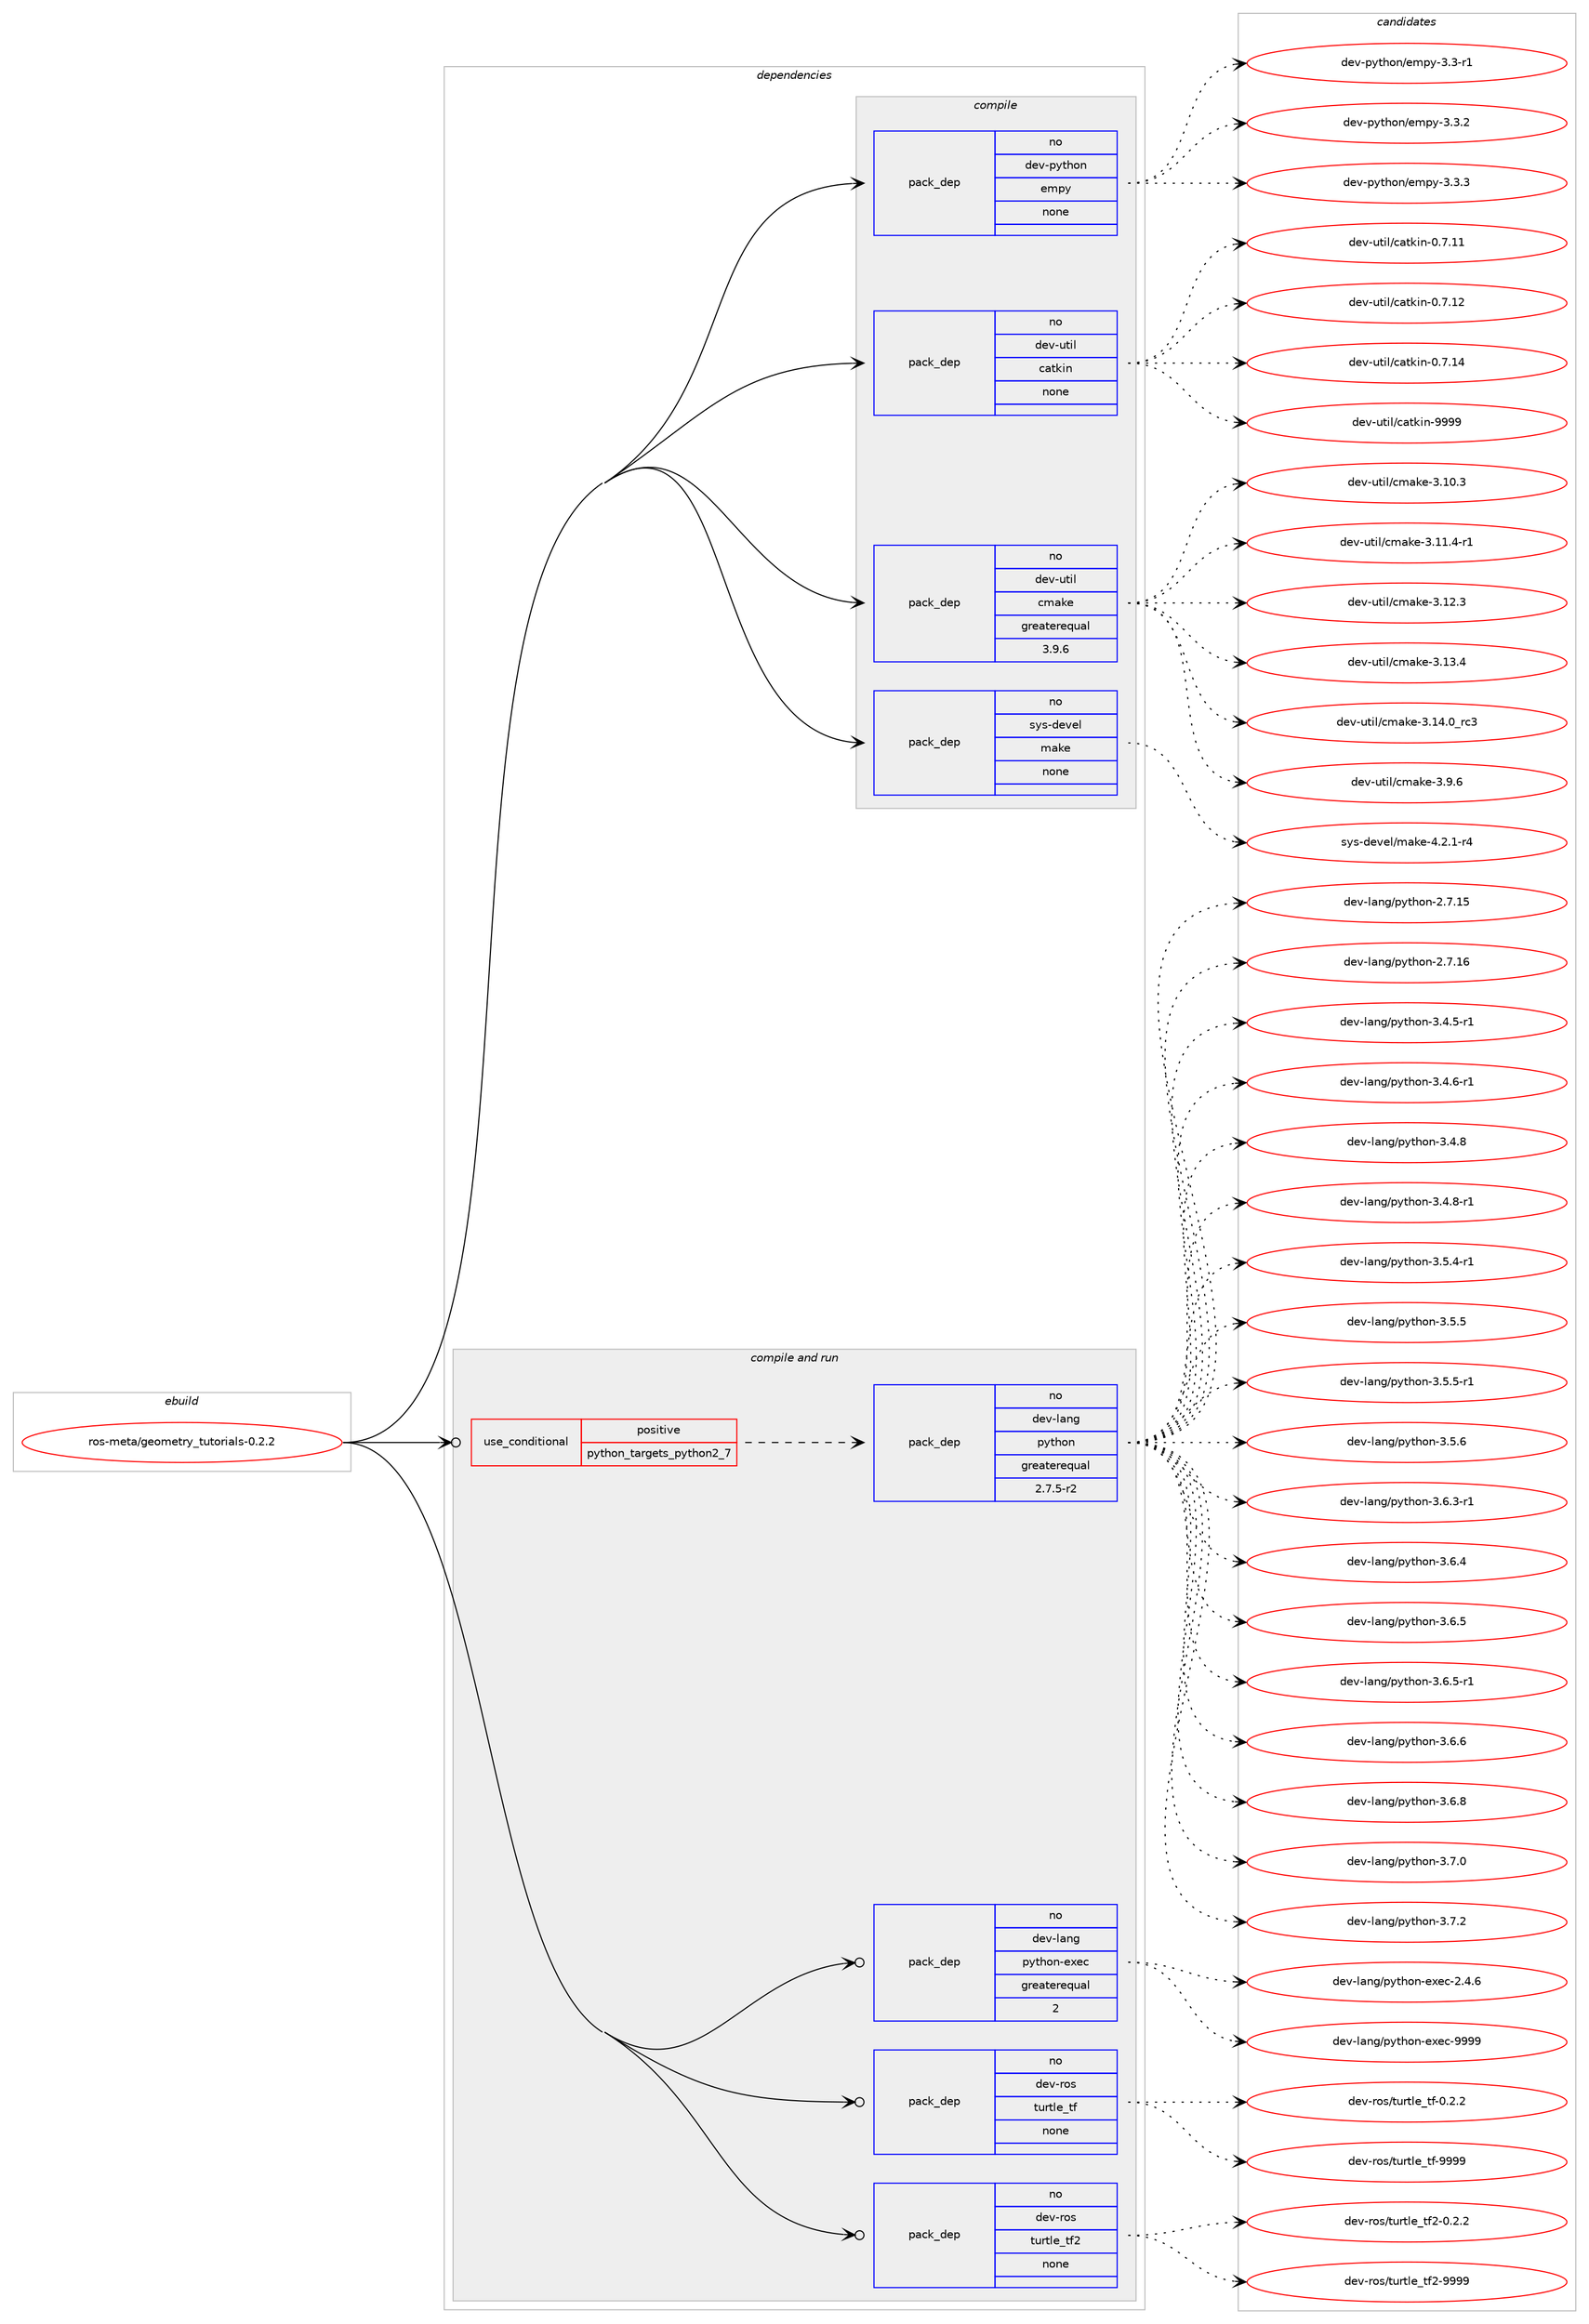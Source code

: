 digraph prolog {

# *************
# Graph options
# *************

newrank=true;
concentrate=true;
compound=true;
graph [rankdir=LR,fontname=Helvetica,fontsize=10,ranksep=1.5];#, ranksep=2.5, nodesep=0.2];
edge  [arrowhead=vee];
node  [fontname=Helvetica,fontsize=10];

# **********
# The ebuild
# **********

subgraph cluster_leftcol {
color=gray;
rank=same;
label=<<i>ebuild</i>>;
id [label="ros-meta/geometry_tutorials-0.2.2", color=red, width=4, href="../ros-meta/geometry_tutorials-0.2.2.svg"];
}

# ****************
# The dependencies
# ****************

subgraph cluster_midcol {
color=gray;
label=<<i>dependencies</i>>;
subgraph cluster_compile {
fillcolor="#eeeeee";
style=filled;
label=<<i>compile</i>>;
subgraph pack1203572 {
dependency1682824 [label=<<TABLE BORDER="0" CELLBORDER="1" CELLSPACING="0" CELLPADDING="4" WIDTH="220"><TR><TD ROWSPAN="6" CELLPADDING="30">pack_dep</TD></TR><TR><TD WIDTH="110">no</TD></TR><TR><TD>dev-python</TD></TR><TR><TD>empy</TD></TR><TR><TD>none</TD></TR><TR><TD></TD></TR></TABLE>>, shape=none, color=blue];
}
id:e -> dependency1682824:w [weight=20,style="solid",arrowhead="vee"];
subgraph pack1203573 {
dependency1682825 [label=<<TABLE BORDER="0" CELLBORDER="1" CELLSPACING="0" CELLPADDING="4" WIDTH="220"><TR><TD ROWSPAN="6" CELLPADDING="30">pack_dep</TD></TR><TR><TD WIDTH="110">no</TD></TR><TR><TD>dev-util</TD></TR><TR><TD>catkin</TD></TR><TR><TD>none</TD></TR><TR><TD></TD></TR></TABLE>>, shape=none, color=blue];
}
id:e -> dependency1682825:w [weight=20,style="solid",arrowhead="vee"];
subgraph pack1203574 {
dependency1682826 [label=<<TABLE BORDER="0" CELLBORDER="1" CELLSPACING="0" CELLPADDING="4" WIDTH="220"><TR><TD ROWSPAN="6" CELLPADDING="30">pack_dep</TD></TR><TR><TD WIDTH="110">no</TD></TR><TR><TD>dev-util</TD></TR><TR><TD>cmake</TD></TR><TR><TD>greaterequal</TD></TR><TR><TD>3.9.6</TD></TR></TABLE>>, shape=none, color=blue];
}
id:e -> dependency1682826:w [weight=20,style="solid",arrowhead="vee"];
subgraph pack1203575 {
dependency1682827 [label=<<TABLE BORDER="0" CELLBORDER="1" CELLSPACING="0" CELLPADDING="4" WIDTH="220"><TR><TD ROWSPAN="6" CELLPADDING="30">pack_dep</TD></TR><TR><TD WIDTH="110">no</TD></TR><TR><TD>sys-devel</TD></TR><TR><TD>make</TD></TR><TR><TD>none</TD></TR><TR><TD></TD></TR></TABLE>>, shape=none, color=blue];
}
id:e -> dependency1682827:w [weight=20,style="solid",arrowhead="vee"];
}
subgraph cluster_compileandrun {
fillcolor="#eeeeee";
style=filled;
label=<<i>compile and run</i>>;
subgraph cond451723 {
dependency1682828 [label=<<TABLE BORDER="0" CELLBORDER="1" CELLSPACING="0" CELLPADDING="4"><TR><TD ROWSPAN="3" CELLPADDING="10">use_conditional</TD></TR><TR><TD>positive</TD></TR><TR><TD>python_targets_python2_7</TD></TR></TABLE>>, shape=none, color=red];
subgraph pack1203576 {
dependency1682829 [label=<<TABLE BORDER="0" CELLBORDER="1" CELLSPACING="0" CELLPADDING="4" WIDTH="220"><TR><TD ROWSPAN="6" CELLPADDING="30">pack_dep</TD></TR><TR><TD WIDTH="110">no</TD></TR><TR><TD>dev-lang</TD></TR><TR><TD>python</TD></TR><TR><TD>greaterequal</TD></TR><TR><TD>2.7.5-r2</TD></TR></TABLE>>, shape=none, color=blue];
}
dependency1682828:e -> dependency1682829:w [weight=20,style="dashed",arrowhead="vee"];
}
id:e -> dependency1682828:w [weight=20,style="solid",arrowhead="odotvee"];
subgraph pack1203577 {
dependency1682830 [label=<<TABLE BORDER="0" CELLBORDER="1" CELLSPACING="0" CELLPADDING="4" WIDTH="220"><TR><TD ROWSPAN="6" CELLPADDING="30">pack_dep</TD></TR><TR><TD WIDTH="110">no</TD></TR><TR><TD>dev-lang</TD></TR><TR><TD>python-exec</TD></TR><TR><TD>greaterequal</TD></TR><TR><TD>2</TD></TR></TABLE>>, shape=none, color=blue];
}
id:e -> dependency1682830:w [weight=20,style="solid",arrowhead="odotvee"];
subgraph pack1203578 {
dependency1682831 [label=<<TABLE BORDER="0" CELLBORDER="1" CELLSPACING="0" CELLPADDING="4" WIDTH="220"><TR><TD ROWSPAN="6" CELLPADDING="30">pack_dep</TD></TR><TR><TD WIDTH="110">no</TD></TR><TR><TD>dev-ros</TD></TR><TR><TD>turtle_tf</TD></TR><TR><TD>none</TD></TR><TR><TD></TD></TR></TABLE>>, shape=none, color=blue];
}
id:e -> dependency1682831:w [weight=20,style="solid",arrowhead="odotvee"];
subgraph pack1203579 {
dependency1682832 [label=<<TABLE BORDER="0" CELLBORDER="1" CELLSPACING="0" CELLPADDING="4" WIDTH="220"><TR><TD ROWSPAN="6" CELLPADDING="30">pack_dep</TD></TR><TR><TD WIDTH="110">no</TD></TR><TR><TD>dev-ros</TD></TR><TR><TD>turtle_tf2</TD></TR><TR><TD>none</TD></TR><TR><TD></TD></TR></TABLE>>, shape=none, color=blue];
}
id:e -> dependency1682832:w [weight=20,style="solid",arrowhead="odotvee"];
}
subgraph cluster_run {
fillcolor="#eeeeee";
style=filled;
label=<<i>run</i>>;
}
}

# **************
# The candidates
# **************

subgraph cluster_choices {
rank=same;
color=gray;
label=<<i>candidates</i>>;

subgraph choice1203572 {
color=black;
nodesep=1;
choice1001011184511212111610411111047101109112121455146514511449 [label="dev-python/empy-3.3-r1", color=red, width=4,href="../dev-python/empy-3.3-r1.svg"];
choice1001011184511212111610411111047101109112121455146514650 [label="dev-python/empy-3.3.2", color=red, width=4,href="../dev-python/empy-3.3.2.svg"];
choice1001011184511212111610411111047101109112121455146514651 [label="dev-python/empy-3.3.3", color=red, width=4,href="../dev-python/empy-3.3.3.svg"];
dependency1682824:e -> choice1001011184511212111610411111047101109112121455146514511449:w [style=dotted,weight="100"];
dependency1682824:e -> choice1001011184511212111610411111047101109112121455146514650:w [style=dotted,weight="100"];
dependency1682824:e -> choice1001011184511212111610411111047101109112121455146514651:w [style=dotted,weight="100"];
}
subgraph choice1203573 {
color=black;
nodesep=1;
choice1001011184511711610510847999711610710511045484655464949 [label="dev-util/catkin-0.7.11", color=red, width=4,href="../dev-util/catkin-0.7.11.svg"];
choice1001011184511711610510847999711610710511045484655464950 [label="dev-util/catkin-0.7.12", color=red, width=4,href="../dev-util/catkin-0.7.12.svg"];
choice1001011184511711610510847999711610710511045484655464952 [label="dev-util/catkin-0.7.14", color=red, width=4,href="../dev-util/catkin-0.7.14.svg"];
choice100101118451171161051084799971161071051104557575757 [label="dev-util/catkin-9999", color=red, width=4,href="../dev-util/catkin-9999.svg"];
dependency1682825:e -> choice1001011184511711610510847999711610710511045484655464949:w [style=dotted,weight="100"];
dependency1682825:e -> choice1001011184511711610510847999711610710511045484655464950:w [style=dotted,weight="100"];
dependency1682825:e -> choice1001011184511711610510847999711610710511045484655464952:w [style=dotted,weight="100"];
dependency1682825:e -> choice100101118451171161051084799971161071051104557575757:w [style=dotted,weight="100"];
}
subgraph choice1203574 {
color=black;
nodesep=1;
choice1001011184511711610510847991099710710145514649484651 [label="dev-util/cmake-3.10.3", color=red, width=4,href="../dev-util/cmake-3.10.3.svg"];
choice10010111845117116105108479910997107101455146494946524511449 [label="dev-util/cmake-3.11.4-r1", color=red, width=4,href="../dev-util/cmake-3.11.4-r1.svg"];
choice1001011184511711610510847991099710710145514649504651 [label="dev-util/cmake-3.12.3", color=red, width=4,href="../dev-util/cmake-3.12.3.svg"];
choice1001011184511711610510847991099710710145514649514652 [label="dev-util/cmake-3.13.4", color=red, width=4,href="../dev-util/cmake-3.13.4.svg"];
choice1001011184511711610510847991099710710145514649524648951149951 [label="dev-util/cmake-3.14.0_rc3", color=red, width=4,href="../dev-util/cmake-3.14.0_rc3.svg"];
choice10010111845117116105108479910997107101455146574654 [label="dev-util/cmake-3.9.6", color=red, width=4,href="../dev-util/cmake-3.9.6.svg"];
dependency1682826:e -> choice1001011184511711610510847991099710710145514649484651:w [style=dotted,weight="100"];
dependency1682826:e -> choice10010111845117116105108479910997107101455146494946524511449:w [style=dotted,weight="100"];
dependency1682826:e -> choice1001011184511711610510847991099710710145514649504651:w [style=dotted,weight="100"];
dependency1682826:e -> choice1001011184511711610510847991099710710145514649514652:w [style=dotted,weight="100"];
dependency1682826:e -> choice1001011184511711610510847991099710710145514649524648951149951:w [style=dotted,weight="100"];
dependency1682826:e -> choice10010111845117116105108479910997107101455146574654:w [style=dotted,weight="100"];
}
subgraph choice1203575 {
color=black;
nodesep=1;
choice1151211154510010111810110847109971071014552465046494511452 [label="sys-devel/make-4.2.1-r4", color=red, width=4,href="../sys-devel/make-4.2.1-r4.svg"];
dependency1682827:e -> choice1151211154510010111810110847109971071014552465046494511452:w [style=dotted,weight="100"];
}
subgraph choice1203576 {
color=black;
nodesep=1;
choice10010111845108971101034711212111610411111045504655464953 [label="dev-lang/python-2.7.15", color=red, width=4,href="../dev-lang/python-2.7.15.svg"];
choice10010111845108971101034711212111610411111045504655464954 [label="dev-lang/python-2.7.16", color=red, width=4,href="../dev-lang/python-2.7.16.svg"];
choice1001011184510897110103471121211161041111104551465246534511449 [label="dev-lang/python-3.4.5-r1", color=red, width=4,href="../dev-lang/python-3.4.5-r1.svg"];
choice1001011184510897110103471121211161041111104551465246544511449 [label="dev-lang/python-3.4.6-r1", color=red, width=4,href="../dev-lang/python-3.4.6-r1.svg"];
choice100101118451089711010347112121116104111110455146524656 [label="dev-lang/python-3.4.8", color=red, width=4,href="../dev-lang/python-3.4.8.svg"];
choice1001011184510897110103471121211161041111104551465246564511449 [label="dev-lang/python-3.4.8-r1", color=red, width=4,href="../dev-lang/python-3.4.8-r1.svg"];
choice1001011184510897110103471121211161041111104551465346524511449 [label="dev-lang/python-3.5.4-r1", color=red, width=4,href="../dev-lang/python-3.5.4-r1.svg"];
choice100101118451089711010347112121116104111110455146534653 [label="dev-lang/python-3.5.5", color=red, width=4,href="../dev-lang/python-3.5.5.svg"];
choice1001011184510897110103471121211161041111104551465346534511449 [label="dev-lang/python-3.5.5-r1", color=red, width=4,href="../dev-lang/python-3.5.5-r1.svg"];
choice100101118451089711010347112121116104111110455146534654 [label="dev-lang/python-3.5.6", color=red, width=4,href="../dev-lang/python-3.5.6.svg"];
choice1001011184510897110103471121211161041111104551465446514511449 [label="dev-lang/python-3.6.3-r1", color=red, width=4,href="../dev-lang/python-3.6.3-r1.svg"];
choice100101118451089711010347112121116104111110455146544652 [label="dev-lang/python-3.6.4", color=red, width=4,href="../dev-lang/python-3.6.4.svg"];
choice100101118451089711010347112121116104111110455146544653 [label="dev-lang/python-3.6.5", color=red, width=4,href="../dev-lang/python-3.6.5.svg"];
choice1001011184510897110103471121211161041111104551465446534511449 [label="dev-lang/python-3.6.5-r1", color=red, width=4,href="../dev-lang/python-3.6.5-r1.svg"];
choice100101118451089711010347112121116104111110455146544654 [label="dev-lang/python-3.6.6", color=red, width=4,href="../dev-lang/python-3.6.6.svg"];
choice100101118451089711010347112121116104111110455146544656 [label="dev-lang/python-3.6.8", color=red, width=4,href="../dev-lang/python-3.6.8.svg"];
choice100101118451089711010347112121116104111110455146554648 [label="dev-lang/python-3.7.0", color=red, width=4,href="../dev-lang/python-3.7.0.svg"];
choice100101118451089711010347112121116104111110455146554650 [label="dev-lang/python-3.7.2", color=red, width=4,href="../dev-lang/python-3.7.2.svg"];
dependency1682829:e -> choice10010111845108971101034711212111610411111045504655464953:w [style=dotted,weight="100"];
dependency1682829:e -> choice10010111845108971101034711212111610411111045504655464954:w [style=dotted,weight="100"];
dependency1682829:e -> choice1001011184510897110103471121211161041111104551465246534511449:w [style=dotted,weight="100"];
dependency1682829:e -> choice1001011184510897110103471121211161041111104551465246544511449:w [style=dotted,weight="100"];
dependency1682829:e -> choice100101118451089711010347112121116104111110455146524656:w [style=dotted,weight="100"];
dependency1682829:e -> choice1001011184510897110103471121211161041111104551465246564511449:w [style=dotted,weight="100"];
dependency1682829:e -> choice1001011184510897110103471121211161041111104551465346524511449:w [style=dotted,weight="100"];
dependency1682829:e -> choice100101118451089711010347112121116104111110455146534653:w [style=dotted,weight="100"];
dependency1682829:e -> choice1001011184510897110103471121211161041111104551465346534511449:w [style=dotted,weight="100"];
dependency1682829:e -> choice100101118451089711010347112121116104111110455146534654:w [style=dotted,weight="100"];
dependency1682829:e -> choice1001011184510897110103471121211161041111104551465446514511449:w [style=dotted,weight="100"];
dependency1682829:e -> choice100101118451089711010347112121116104111110455146544652:w [style=dotted,weight="100"];
dependency1682829:e -> choice100101118451089711010347112121116104111110455146544653:w [style=dotted,weight="100"];
dependency1682829:e -> choice1001011184510897110103471121211161041111104551465446534511449:w [style=dotted,weight="100"];
dependency1682829:e -> choice100101118451089711010347112121116104111110455146544654:w [style=dotted,weight="100"];
dependency1682829:e -> choice100101118451089711010347112121116104111110455146544656:w [style=dotted,weight="100"];
dependency1682829:e -> choice100101118451089711010347112121116104111110455146554648:w [style=dotted,weight="100"];
dependency1682829:e -> choice100101118451089711010347112121116104111110455146554650:w [style=dotted,weight="100"];
}
subgraph choice1203577 {
color=black;
nodesep=1;
choice1001011184510897110103471121211161041111104510112010199455046524654 [label="dev-lang/python-exec-2.4.6", color=red, width=4,href="../dev-lang/python-exec-2.4.6.svg"];
choice10010111845108971101034711212111610411111045101120101994557575757 [label="dev-lang/python-exec-9999", color=red, width=4,href="../dev-lang/python-exec-9999.svg"];
dependency1682830:e -> choice1001011184510897110103471121211161041111104510112010199455046524654:w [style=dotted,weight="100"];
dependency1682830:e -> choice10010111845108971101034711212111610411111045101120101994557575757:w [style=dotted,weight="100"];
}
subgraph choice1203578 {
color=black;
nodesep=1;
choice100101118451141111154711611711411610810195116102454846504650 [label="dev-ros/turtle_tf-0.2.2", color=red, width=4,href="../dev-ros/turtle_tf-0.2.2.svg"];
choice1001011184511411111547116117114116108101951161024557575757 [label="dev-ros/turtle_tf-9999", color=red, width=4,href="../dev-ros/turtle_tf-9999.svg"];
dependency1682831:e -> choice100101118451141111154711611711411610810195116102454846504650:w [style=dotted,weight="100"];
dependency1682831:e -> choice1001011184511411111547116117114116108101951161024557575757:w [style=dotted,weight="100"];
}
subgraph choice1203579 {
color=black;
nodesep=1;
choice10010111845114111115471161171141161081019511610250454846504650 [label="dev-ros/turtle_tf2-0.2.2", color=red, width=4,href="../dev-ros/turtle_tf2-0.2.2.svg"];
choice100101118451141111154711611711411610810195116102504557575757 [label="dev-ros/turtle_tf2-9999", color=red, width=4,href="../dev-ros/turtle_tf2-9999.svg"];
dependency1682832:e -> choice10010111845114111115471161171141161081019511610250454846504650:w [style=dotted,weight="100"];
dependency1682832:e -> choice100101118451141111154711611711411610810195116102504557575757:w [style=dotted,weight="100"];
}
}

}
